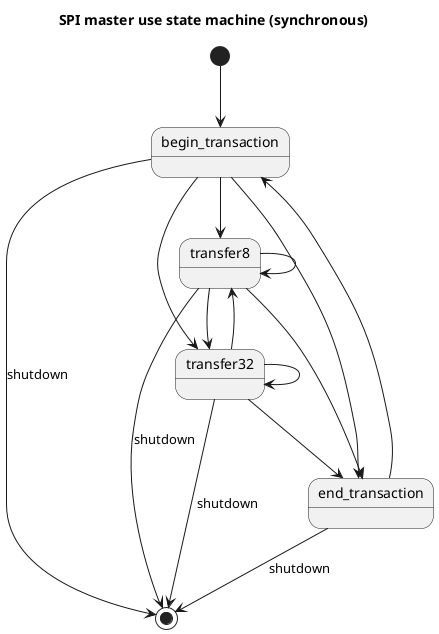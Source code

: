 @startuml
title SPI master use state machine (synchronous)

[*] --> begin_transaction

begin_transaction --> transfer8
begin_transaction --> transfer32
transfer8 --> transfer8
transfer8 --> transfer32
transfer8 --> end_transaction
transfer32 --> transfer8
transfer32 --> transfer32
transfer32 --> end_transaction
end_transaction --> begin_transaction
begin_transaction --> end_transaction

begin_transaction --> [*] : shutdown
transfer8 --> [*] : shutdown
transfer32 --> [*] : shutdown
end_transaction --> [*] : shutdown

@enduml
